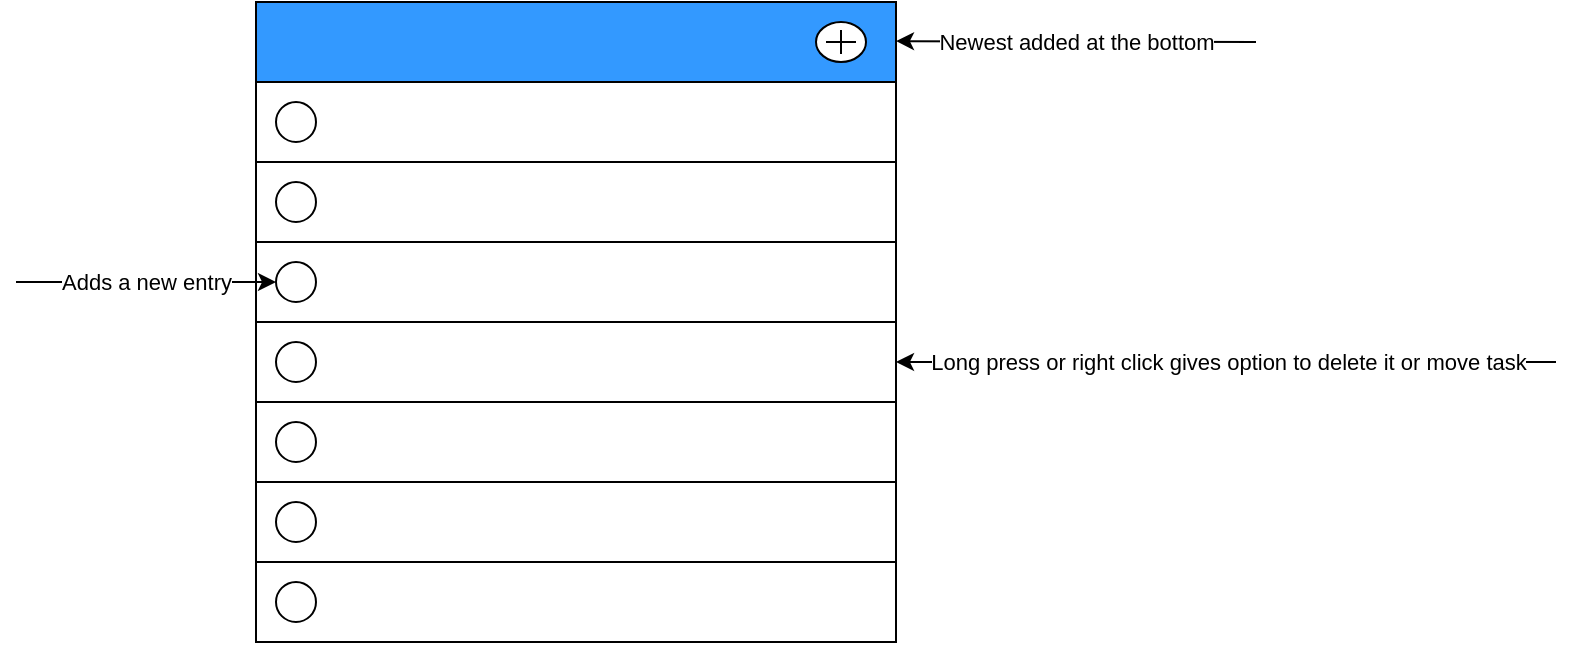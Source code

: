 <mxfile version="27.0.9">
  <diagram name="Page-1" id="7mBq3x8J04R7vLOHt6SM">
    <mxGraphModel dx="928" dy="763" grid="1" gridSize="10" guides="1" tooltips="1" connect="1" arrows="1" fold="1" page="1" pageScale="1" pageWidth="850" pageHeight="1100" math="0" shadow="0">
      <root>
        <mxCell id="0" />
        <mxCell id="1" parent="0" />
        <mxCell id="BkWEKPThOtpIUI_U3NQu-1" value="" style="whiteSpace=wrap;html=1;aspect=fixed;" vertex="1" parent="1">
          <mxGeometry x="160" y="100" width="320" height="320" as="geometry" />
        </mxCell>
        <mxCell id="BkWEKPThOtpIUI_U3NQu-2" value="" style="rounded=0;whiteSpace=wrap;html=1;fillColor=#3399FF;" vertex="1" parent="1">
          <mxGeometry x="160" y="100" width="320" height="40" as="geometry" />
        </mxCell>
        <mxCell id="BkWEKPThOtpIUI_U3NQu-17" value="" style="rounded=0;whiteSpace=wrap;html=1;" vertex="1" parent="1">
          <mxGeometry x="160" y="140" width="320" height="40" as="geometry" />
        </mxCell>
        <mxCell id="BkWEKPThOtpIUI_U3NQu-18" value="" style="rounded=0;whiteSpace=wrap;html=1;" vertex="1" parent="1">
          <mxGeometry x="160" y="180" width="320" height="40" as="geometry" />
        </mxCell>
        <mxCell id="BkWEKPThOtpIUI_U3NQu-19" value="" style="rounded=0;whiteSpace=wrap;html=1;" vertex="1" parent="1">
          <mxGeometry x="160" y="260" width="320" height="40" as="geometry" />
        </mxCell>
        <mxCell id="BkWEKPThOtpIUI_U3NQu-20" value="" style="rounded=0;whiteSpace=wrap;html=1;" vertex="1" parent="1">
          <mxGeometry x="160" y="220" width="320" height="40" as="geometry" />
        </mxCell>
        <mxCell id="BkWEKPThOtpIUI_U3NQu-21" value="" style="rounded=0;whiteSpace=wrap;html=1;" vertex="1" parent="1">
          <mxGeometry x="160" y="300" width="320" height="40" as="geometry" />
        </mxCell>
        <mxCell id="BkWEKPThOtpIUI_U3NQu-22" value="" style="rounded=0;whiteSpace=wrap;html=1;" vertex="1" parent="1">
          <mxGeometry x="160" y="340" width="320" height="40" as="geometry" />
        </mxCell>
        <mxCell id="BkWEKPThOtpIUI_U3NQu-23" value="" style="ellipse;whiteSpace=wrap;html=1;" vertex="1" parent="1">
          <mxGeometry x="170" y="150" width="20" height="20" as="geometry" />
        </mxCell>
        <mxCell id="BkWEKPThOtpIUI_U3NQu-24" value="" style="ellipse;whiteSpace=wrap;html=1;" vertex="1" parent="1">
          <mxGeometry x="170" y="190" width="20" height="20" as="geometry" />
        </mxCell>
        <mxCell id="BkWEKPThOtpIUI_U3NQu-25" value="" style="ellipse;whiteSpace=wrap;html=1;" vertex="1" parent="1">
          <mxGeometry x="170" y="230" width="20" height="20" as="geometry" />
        </mxCell>
        <mxCell id="BkWEKPThOtpIUI_U3NQu-26" value="" style="ellipse;whiteSpace=wrap;html=1;" vertex="1" parent="1">
          <mxGeometry x="170" y="270" width="20" height="20" as="geometry" />
        </mxCell>
        <mxCell id="BkWEKPThOtpIUI_U3NQu-27" value="" style="ellipse;whiteSpace=wrap;html=1;" vertex="1" parent="1">
          <mxGeometry x="170" y="310" width="20" height="20" as="geometry" />
        </mxCell>
        <mxCell id="BkWEKPThOtpIUI_U3NQu-28" value="" style="ellipse;whiteSpace=wrap;html=1;" vertex="1" parent="1">
          <mxGeometry x="170" y="390" width="20" height="20" as="geometry" />
        </mxCell>
        <mxCell id="BkWEKPThOtpIUI_U3NQu-29" value="" style="ellipse;whiteSpace=wrap;html=1;" vertex="1" parent="1">
          <mxGeometry x="170" y="350" width="20" height="20" as="geometry" />
        </mxCell>
        <mxCell id="BkWEKPThOtpIUI_U3NQu-33" value="" style="verticalLabelPosition=bottom;shadow=0;dashed=0;align=center;html=1;verticalAlign=top;shape=mxgraph.electrical.abstract.summation_point;" vertex="1" parent="1">
          <mxGeometry x="440" y="110" width="25" height="20" as="geometry" />
        </mxCell>
        <mxCell id="BkWEKPThOtpIUI_U3NQu-35" value="L" style="endArrow=classic;html=1;rounded=0;entryX=1;entryY=0.5;entryDx=0;entryDy=0;" edge="1" parent="1" target="BkWEKPThOtpIUI_U3NQu-19">
          <mxGeometry relative="1" as="geometry">
            <mxPoint x="810" y="280" as="sourcePoint" />
            <mxPoint x="680" y="270" as="targetPoint" />
          </mxGeometry>
        </mxCell>
        <mxCell id="BkWEKPThOtpIUI_U3NQu-36" value="Long press or right click gives option to delete it or move task" style="edgeLabel;resizable=0;html=1;;align=center;verticalAlign=middle;" connectable="0" vertex="1" parent="BkWEKPThOtpIUI_U3NQu-35">
          <mxGeometry relative="1" as="geometry">
            <mxPoint x="1" as="offset" />
          </mxGeometry>
        </mxCell>
        <mxCell id="BkWEKPThOtpIUI_U3NQu-55" value="L" style="endArrow=classic;html=1;rounded=0;entryX=1;entryY=0.5;entryDx=0;entryDy=0;" edge="1" parent="1">
          <mxGeometry relative="1" as="geometry">
            <mxPoint x="660" y="120" as="sourcePoint" />
            <mxPoint x="480" y="119.55" as="targetPoint" />
          </mxGeometry>
        </mxCell>
        <mxCell id="BkWEKPThOtpIUI_U3NQu-56" value="Newest added at the bottom" style="edgeLabel;resizable=0;html=1;;align=center;verticalAlign=middle;" connectable="0" vertex="1" parent="BkWEKPThOtpIUI_U3NQu-55">
          <mxGeometry relative="1" as="geometry" />
        </mxCell>
        <mxCell id="BkWEKPThOtpIUI_U3NQu-60" value="" style="endArrow=classic;html=1;rounded=0;entryX=0;entryY=0.5;entryDx=0;entryDy=0;" edge="1" parent="1" target="BkWEKPThOtpIUI_U3NQu-25">
          <mxGeometry relative="1" as="geometry">
            <mxPoint x="40" y="240" as="sourcePoint" />
            <mxPoint x="-30" y="239.47" as="targetPoint" />
          </mxGeometry>
        </mxCell>
        <mxCell id="BkWEKPThOtpIUI_U3NQu-61" value="Adds a new entry" style="edgeLabel;resizable=0;html=1;;align=center;verticalAlign=middle;" connectable="0" vertex="1" parent="BkWEKPThOtpIUI_U3NQu-60">
          <mxGeometry relative="1" as="geometry">
            <mxPoint as="offset" />
          </mxGeometry>
        </mxCell>
      </root>
    </mxGraphModel>
  </diagram>
</mxfile>
